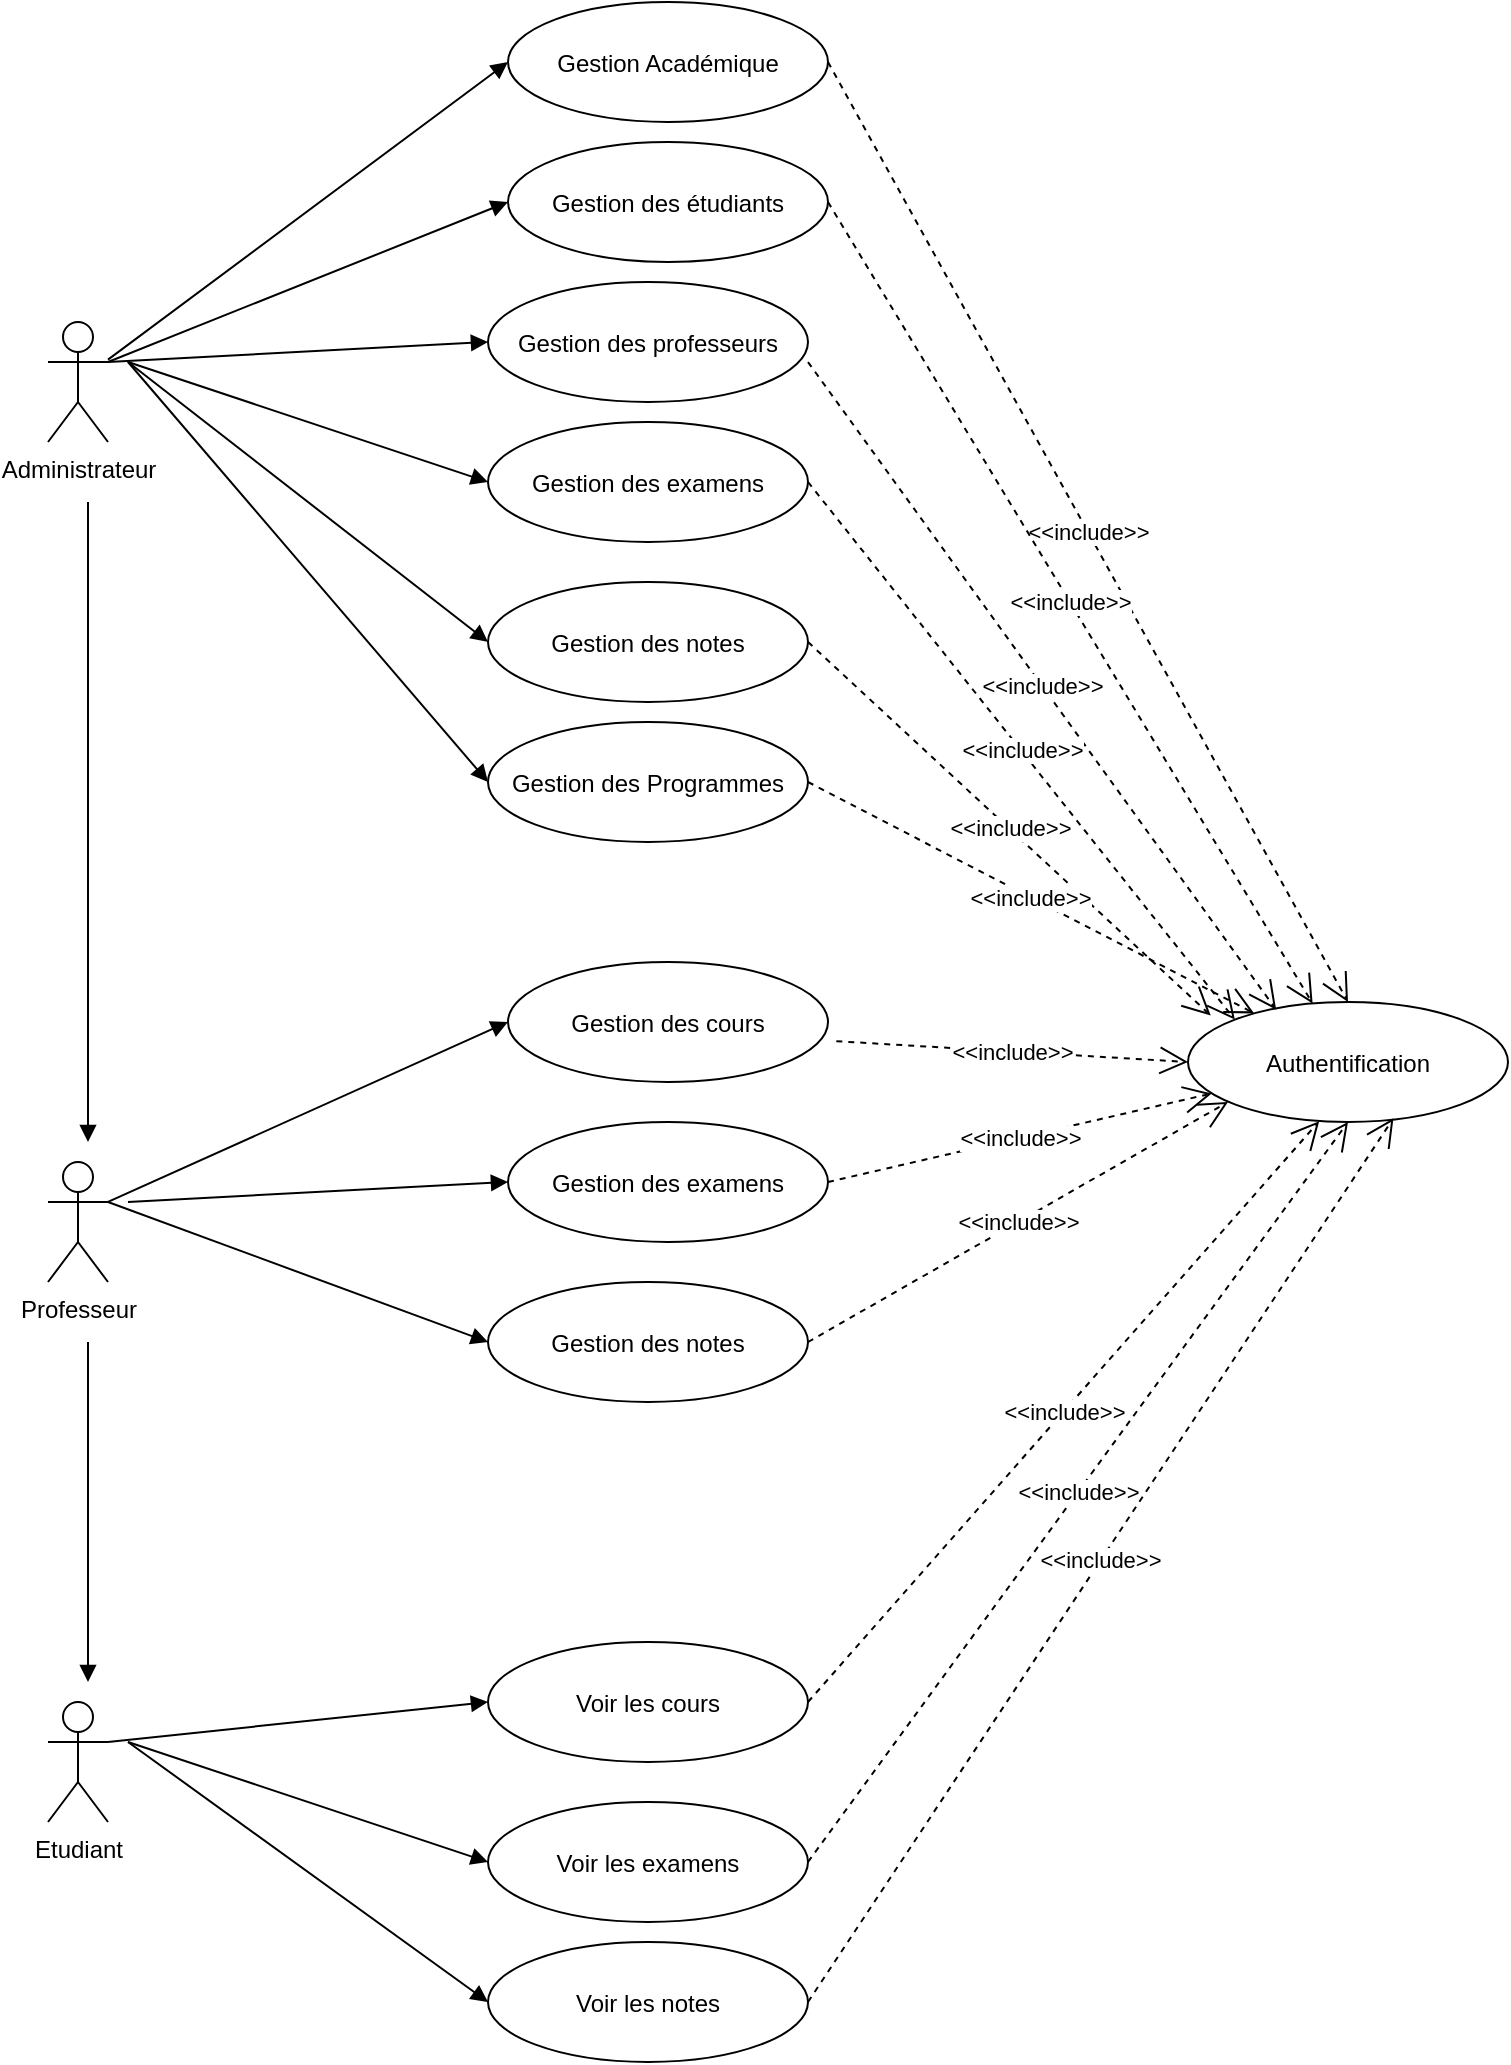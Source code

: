 <mxfile version="24.6.4" type="github">
  <diagram name="Page-1" id="ukoN5H4fn96m-dexxANL">
    <mxGraphModel dx="1600" dy="609" grid="1" gridSize="10" guides="1" tooltips="1" connect="1" arrows="1" fold="1" page="1" pageScale="1" pageWidth="850" pageHeight="1100" math="0" shadow="0">
      <root>
        <mxCell id="0" />
        <mxCell id="1" parent="0" />
        <mxCell id="vJdnkZP15XW9eH7DNpHB-1" value="Administrateur" style="shape=umlActor;verticalLabelPosition=bottom;verticalAlign=top;html=1;" parent="1" vertex="1">
          <mxGeometry x="60" y="190" width="30" height="60" as="geometry" />
        </mxCell>
        <mxCell id="vJdnkZP15XW9eH7DNpHB-5" value="Professeur" style="shape=umlActor;verticalLabelPosition=bottom;verticalAlign=top;html=1;" parent="1" vertex="1">
          <mxGeometry x="60" y="610" width="30" height="60" as="geometry" />
        </mxCell>
        <mxCell id="vJdnkZP15XW9eH7DNpHB-6" value="Etudiant" style="shape=umlActor;verticalLabelPosition=bottom;verticalAlign=top;html=1;" parent="1" vertex="1">
          <mxGeometry x="60" y="880" width="30" height="60" as="geometry" />
        </mxCell>
        <mxCell id="vJdnkZP15XW9eH7DNpHB-12" value="Gestion des étudiants" style="ellipse;strokeColor=#000000;" parent="1" vertex="1">
          <mxGeometry x="290" y="100" width="160" height="60" as="geometry" />
        </mxCell>
        <mxCell id="vJdnkZP15XW9eH7DNpHB-13" value="Gestion des professeurs" style="ellipse;strokeColor=#000000;" parent="1" vertex="1">
          <mxGeometry x="280" y="170" width="160" height="60" as="geometry" />
        </mxCell>
        <mxCell id="vJdnkZP15XW9eH7DNpHB-14" value="Gestion Académique" style="ellipse;strokeColor=#000000;" parent="1" vertex="1">
          <mxGeometry x="290" y="30" width="160" height="60" as="geometry" />
        </mxCell>
        <mxCell id="vJdnkZP15XW9eH7DNpHB-15" value="Gestion des examens" style="ellipse;strokeColor=#000000;" parent="1" vertex="1">
          <mxGeometry x="280" y="240" width="160" height="60" as="geometry" />
        </mxCell>
        <mxCell id="vJdnkZP15XW9eH7DNpHB-16" value="Gestion des notes" style="ellipse;strokeColor=#000000;" parent="1" vertex="1">
          <mxGeometry x="280" y="320" width="160" height="60" as="geometry" />
        </mxCell>
        <mxCell id="vJdnkZP15XW9eH7DNpHB-17" value="Gestion des Programmes" style="ellipse;strokeColor=#000000;" parent="1" vertex="1">
          <mxGeometry x="280" y="390" width="160" height="60" as="geometry" />
        </mxCell>
        <mxCell id="vJdnkZP15XW9eH7DNpHB-18" value="Gestion des notes" style="ellipse;strokeColor=#000000;" parent="1" vertex="1">
          <mxGeometry x="280" y="670" width="160" height="60" as="geometry" />
        </mxCell>
        <mxCell id="vJdnkZP15XW9eH7DNpHB-19" value="Gestion des examens" style="ellipse;strokeColor=#000000;" parent="1" vertex="1">
          <mxGeometry x="290" y="590" width="160" height="60" as="geometry" />
        </mxCell>
        <mxCell id="vJdnkZP15XW9eH7DNpHB-20" value="Gestion des cours" style="ellipse;strokeColor=#000000;" parent="1" vertex="1">
          <mxGeometry x="290" y="510" width="160" height="60" as="geometry" />
        </mxCell>
        <mxCell id="vJdnkZP15XW9eH7DNpHB-21" value="Voir les notes" style="ellipse;strokeColor=#000000;" parent="1" vertex="1">
          <mxGeometry x="280" y="1000" width="160" height="60" as="geometry" />
        </mxCell>
        <mxCell id="vJdnkZP15XW9eH7DNpHB-22" value="Voir les examens" style="ellipse;strokeColor=#000000;" parent="1" vertex="1">
          <mxGeometry x="280" y="930" width="160" height="60" as="geometry" />
        </mxCell>
        <mxCell id="vJdnkZP15XW9eH7DNpHB-23" value="Voir les cours" style="ellipse;strokeColor=#000000;" parent="1" vertex="1">
          <mxGeometry x="280" y="850" width="160" height="60" as="geometry" />
        </mxCell>
        <mxCell id="vJdnkZP15XW9eH7DNpHB-24" value="Authentification" style="ellipse;strokeColor=#000000;" parent="1" vertex="1">
          <mxGeometry x="630" y="530" width="160" height="60" as="geometry" />
        </mxCell>
        <mxCell id="vJdnkZP15XW9eH7DNpHB-25" value="&amp;lt;&amp;lt;include&amp;gt;&amp;gt;" style="endArrow=open;endSize=12;dashed=1;html=1;rounded=0;exitX=1;exitY=0.5;exitDx=0;exitDy=0;entryX=0.5;entryY=0;entryDx=0;entryDy=0;" parent="1" source="vJdnkZP15XW9eH7DNpHB-14" target="vJdnkZP15XW9eH7DNpHB-24" edge="1">
          <mxGeometry width="160" relative="1" as="geometry">
            <mxPoint x="450" y="320" as="sourcePoint" />
            <mxPoint x="610" y="320" as="targetPoint" />
            <mxPoint as="offset" />
          </mxGeometry>
        </mxCell>
        <mxCell id="vJdnkZP15XW9eH7DNpHB-28" value="&amp;lt;&amp;lt;include&amp;gt;&amp;gt;" style="endArrow=open;endSize=12;dashed=1;html=1;rounded=0;exitX=1;exitY=0.5;exitDx=0;exitDy=0;" parent="1" source="vJdnkZP15XW9eH7DNpHB-12" target="vJdnkZP15XW9eH7DNpHB-24" edge="1">
          <mxGeometry width="160" relative="1" as="geometry">
            <mxPoint x="360" y="470" as="sourcePoint" />
            <mxPoint x="520" y="470" as="targetPoint" />
          </mxGeometry>
        </mxCell>
        <mxCell id="vJdnkZP15XW9eH7DNpHB-29" value="&amp;lt;&amp;lt;include&amp;gt;&amp;gt;" style="endArrow=open;endSize=12;dashed=1;html=1;rounded=0;entryX=0.088;entryY=0.231;entryDx=0;entryDy=0;entryPerimeter=0;exitX=1;exitY=0.667;exitDx=0;exitDy=0;exitPerimeter=0;" parent="1" source="vJdnkZP15XW9eH7DNpHB-13" edge="1">
          <mxGeometry width="160" relative="1" as="geometry">
            <mxPoint x="470" y="270" as="sourcePoint" />
            <mxPoint x="674.08" y="533.84" as="targetPoint" />
          </mxGeometry>
        </mxCell>
        <mxCell id="vJdnkZP15XW9eH7DNpHB-30" value="&amp;lt;&amp;lt;include&amp;gt;&amp;gt;" style="endArrow=open;endSize=12;dashed=1;html=1;rounded=0;entryX=0;entryY=0;entryDx=0;entryDy=0;exitX=1;exitY=0.5;exitDx=0;exitDy=0;" parent="1" source="vJdnkZP15XW9eH7DNpHB-15" target="vJdnkZP15XW9eH7DNpHB-24" edge="1">
          <mxGeometry width="160" relative="1" as="geometry">
            <mxPoint x="360" y="470" as="sourcePoint" />
            <mxPoint x="520" y="470" as="targetPoint" />
          </mxGeometry>
        </mxCell>
        <mxCell id="vJdnkZP15XW9eH7DNpHB-31" value="&amp;lt;&amp;lt;include&amp;gt;&amp;gt;" style="endArrow=open;endSize=12;dashed=1;html=1;rounded=0;entryX=0.071;entryY=0.112;entryDx=0;entryDy=0;entryPerimeter=0;exitX=1;exitY=0.5;exitDx=0;exitDy=0;" parent="1" source="vJdnkZP15XW9eH7DNpHB-16" target="vJdnkZP15XW9eH7DNpHB-24" edge="1">
          <mxGeometry width="160" relative="1" as="geometry">
            <mxPoint x="360" y="330" as="sourcePoint" />
            <mxPoint x="520" y="330" as="targetPoint" />
          </mxGeometry>
        </mxCell>
        <mxCell id="vJdnkZP15XW9eH7DNpHB-32" value="&amp;lt;&amp;lt;include&amp;gt;&amp;gt;" style="endArrow=open;endSize=12;dashed=1;html=1;rounded=0;exitX=1;exitY=0.5;exitDx=0;exitDy=0;" parent="1" source="vJdnkZP15XW9eH7DNpHB-17" target="vJdnkZP15XW9eH7DNpHB-24" edge="1">
          <mxGeometry width="160" relative="1" as="geometry">
            <mxPoint x="360" y="330" as="sourcePoint" />
            <mxPoint x="630" y="540" as="targetPoint" />
          </mxGeometry>
        </mxCell>
        <mxCell id="vJdnkZP15XW9eH7DNpHB-33" value="&amp;lt;&amp;lt;include&amp;gt;&amp;gt;" style="endArrow=open;endSize=12;dashed=1;html=1;rounded=0;entryX=0;entryY=0.5;entryDx=0;entryDy=0;exitX=1.026;exitY=0.66;exitDx=0;exitDy=0;exitPerimeter=0;" parent="1" source="vJdnkZP15XW9eH7DNpHB-20" target="vJdnkZP15XW9eH7DNpHB-24" edge="1">
          <mxGeometry width="160" relative="1" as="geometry">
            <mxPoint x="360" y="610" as="sourcePoint" />
            <mxPoint x="520" y="610" as="targetPoint" />
          </mxGeometry>
        </mxCell>
        <mxCell id="vJdnkZP15XW9eH7DNpHB-34" value="&amp;lt;&amp;lt;include&amp;gt;&amp;gt;" style="endArrow=open;endSize=12;dashed=1;html=1;rounded=0;exitX=1;exitY=0.5;exitDx=0;exitDy=0;" parent="1" source="vJdnkZP15XW9eH7DNpHB-19" target="vJdnkZP15XW9eH7DNpHB-24" edge="1">
          <mxGeometry width="160" relative="1" as="geometry">
            <mxPoint x="360" y="610" as="sourcePoint" />
            <mxPoint x="520" y="610" as="targetPoint" />
          </mxGeometry>
        </mxCell>
        <mxCell id="vJdnkZP15XW9eH7DNpHB-35" value="&amp;lt;&amp;lt;include&amp;gt;&amp;gt;" style="endArrow=open;endSize=12;dashed=1;html=1;rounded=0;exitX=1;exitY=0.5;exitDx=0;exitDy=0;entryX=0.125;entryY=0.833;entryDx=0;entryDy=0;entryPerimeter=0;" parent="1" source="vJdnkZP15XW9eH7DNpHB-18" target="vJdnkZP15XW9eH7DNpHB-24" edge="1">
          <mxGeometry width="160" relative="1" as="geometry">
            <mxPoint x="360" y="610" as="sourcePoint" />
            <mxPoint x="640" y="590" as="targetPoint" />
          </mxGeometry>
        </mxCell>
        <mxCell id="vJdnkZP15XW9eH7DNpHB-36" value="&amp;lt;&amp;lt;include&amp;gt;&amp;gt;" style="endArrow=open;endSize=12;dashed=1;html=1;rounded=0;entryX=0.41;entryY=0.993;entryDx=0;entryDy=0;entryPerimeter=0;exitX=1;exitY=0.5;exitDx=0;exitDy=0;" parent="1" source="vJdnkZP15XW9eH7DNpHB-23" target="vJdnkZP15XW9eH7DNpHB-24" edge="1">
          <mxGeometry width="160" relative="1" as="geometry">
            <mxPoint x="360" y="760" as="sourcePoint" />
            <mxPoint x="520" y="760" as="targetPoint" />
          </mxGeometry>
        </mxCell>
        <mxCell id="vJdnkZP15XW9eH7DNpHB-37" value="&amp;lt;&amp;lt;include&amp;gt;&amp;gt;" style="endArrow=open;endSize=12;dashed=1;html=1;rounded=0;entryX=0.5;entryY=1;entryDx=0;entryDy=0;exitX=1;exitY=0.5;exitDx=0;exitDy=0;" parent="1" source="vJdnkZP15XW9eH7DNpHB-22" target="vJdnkZP15XW9eH7DNpHB-24" edge="1">
          <mxGeometry width="160" relative="1" as="geometry">
            <mxPoint x="360" y="760" as="sourcePoint" />
            <mxPoint x="520" y="760" as="targetPoint" />
          </mxGeometry>
        </mxCell>
        <mxCell id="vJdnkZP15XW9eH7DNpHB-38" value="&amp;lt;&amp;lt;include&amp;gt;&amp;gt;" style="endArrow=open;endSize=12;dashed=1;html=1;rounded=0;entryX=0.642;entryY=0.969;entryDx=0;entryDy=0;entryPerimeter=0;exitX=1;exitY=0.5;exitDx=0;exitDy=0;" parent="1" source="vJdnkZP15XW9eH7DNpHB-21" target="vJdnkZP15XW9eH7DNpHB-24" edge="1">
          <mxGeometry width="160" relative="1" as="geometry">
            <mxPoint x="360" y="1040" as="sourcePoint" />
            <mxPoint x="520" y="1040" as="targetPoint" />
          </mxGeometry>
        </mxCell>
        <mxCell id="vJdnkZP15XW9eH7DNpHB-43" value="" style="html=1;verticalAlign=bottom;endArrow=block;curved=0;rounded=0;entryX=0;entryY=0.5;entryDx=0;entryDy=0;" parent="1" source="vJdnkZP15XW9eH7DNpHB-1" target="vJdnkZP15XW9eH7DNpHB-14" edge="1">
          <mxGeometry width="80" relative="1" as="geometry">
            <mxPoint y="330" as="sourcePoint" />
            <mxPoint x="80" y="330" as="targetPoint" />
          </mxGeometry>
        </mxCell>
        <mxCell id="vJdnkZP15XW9eH7DNpHB-44" value="" style="html=1;verticalAlign=bottom;endArrow=block;curved=0;rounded=0;entryX=0;entryY=0.5;entryDx=0;entryDy=0;exitX=1;exitY=0.333;exitDx=0;exitDy=0;exitPerimeter=0;" parent="1" source="vJdnkZP15XW9eH7DNpHB-1" target="vJdnkZP15XW9eH7DNpHB-12" edge="1">
          <mxGeometry width="80" relative="1" as="geometry">
            <mxPoint y="330" as="sourcePoint" />
            <mxPoint x="80" y="330" as="targetPoint" />
          </mxGeometry>
        </mxCell>
        <mxCell id="vJdnkZP15XW9eH7DNpHB-45" value="" style="html=1;verticalAlign=bottom;endArrow=block;curved=0;rounded=0;entryX=0;entryY=0.5;entryDx=0;entryDy=0;exitX=1;exitY=0.333;exitDx=0;exitDy=0;exitPerimeter=0;" parent="1" source="vJdnkZP15XW9eH7DNpHB-1" target="vJdnkZP15XW9eH7DNpHB-13" edge="1">
          <mxGeometry width="80" relative="1" as="geometry">
            <mxPoint y="330" as="sourcePoint" />
            <mxPoint x="80" y="330" as="targetPoint" />
          </mxGeometry>
        </mxCell>
        <mxCell id="vJdnkZP15XW9eH7DNpHB-46" value="" style="html=1;verticalAlign=bottom;endArrow=block;curved=0;rounded=0;entryX=0;entryY=0.5;entryDx=0;entryDy=0;" parent="1" target="vJdnkZP15XW9eH7DNpHB-15" edge="1">
          <mxGeometry width="80" relative="1" as="geometry">
            <mxPoint x="100" y="210" as="sourcePoint" />
            <mxPoint x="80" y="330" as="targetPoint" />
          </mxGeometry>
        </mxCell>
        <mxCell id="vJdnkZP15XW9eH7DNpHB-47" value="" style="html=1;verticalAlign=bottom;endArrow=block;curved=0;rounded=0;entryX=0;entryY=0.5;entryDx=0;entryDy=0;" parent="1" target="vJdnkZP15XW9eH7DNpHB-16" edge="1">
          <mxGeometry width="80" relative="1" as="geometry">
            <mxPoint x="100" y="210" as="sourcePoint" />
            <mxPoint x="80" y="330" as="targetPoint" />
          </mxGeometry>
        </mxCell>
        <mxCell id="vJdnkZP15XW9eH7DNpHB-48" value="" style="html=1;verticalAlign=bottom;endArrow=block;curved=0;rounded=0;entryX=0;entryY=0.5;entryDx=0;entryDy=0;" parent="1" target="vJdnkZP15XW9eH7DNpHB-17" edge="1">
          <mxGeometry width="80" relative="1" as="geometry">
            <mxPoint x="100" y="210" as="sourcePoint" />
            <mxPoint x="80" y="470" as="targetPoint" />
          </mxGeometry>
        </mxCell>
        <mxCell id="vJdnkZP15XW9eH7DNpHB-49" value="" style="html=1;verticalAlign=bottom;endArrow=block;curved=0;rounded=0;entryX=0;entryY=0.5;entryDx=0;entryDy=0;exitX=1;exitY=0.333;exitDx=0;exitDy=0;exitPerimeter=0;" parent="1" source="vJdnkZP15XW9eH7DNpHB-5" target="vJdnkZP15XW9eH7DNpHB-20" edge="1">
          <mxGeometry width="80" relative="1" as="geometry">
            <mxPoint y="610" as="sourcePoint" />
            <mxPoint x="80" y="610" as="targetPoint" />
          </mxGeometry>
        </mxCell>
        <mxCell id="vJdnkZP15XW9eH7DNpHB-50" value="" style="html=1;verticalAlign=bottom;endArrow=block;curved=0;rounded=0;entryX=0;entryY=0.5;entryDx=0;entryDy=0;" parent="1" target="vJdnkZP15XW9eH7DNpHB-19" edge="1">
          <mxGeometry width="80" relative="1" as="geometry">
            <mxPoint x="100" y="630" as="sourcePoint" />
            <mxPoint x="80" y="610" as="targetPoint" />
          </mxGeometry>
        </mxCell>
        <mxCell id="vJdnkZP15XW9eH7DNpHB-52" value="" style="html=1;verticalAlign=bottom;endArrow=block;curved=0;rounded=0;entryX=0;entryY=0.5;entryDx=0;entryDy=0;" parent="1" target="vJdnkZP15XW9eH7DNpHB-18" edge="1">
          <mxGeometry width="80" relative="1" as="geometry">
            <mxPoint x="90" y="630" as="sourcePoint" />
            <mxPoint x="80" y="610" as="targetPoint" />
          </mxGeometry>
        </mxCell>
        <mxCell id="vJdnkZP15XW9eH7DNpHB-53" value="" style="html=1;verticalAlign=bottom;endArrow=block;curved=0;rounded=0;entryX=0;entryY=0.5;entryDx=0;entryDy=0;exitX=1;exitY=0.333;exitDx=0;exitDy=0;exitPerimeter=0;" parent="1" source="vJdnkZP15XW9eH7DNpHB-6" target="vJdnkZP15XW9eH7DNpHB-23" edge="1">
          <mxGeometry width="80" relative="1" as="geometry">
            <mxPoint y="900" as="sourcePoint" />
            <mxPoint x="80" y="900" as="targetPoint" />
          </mxGeometry>
        </mxCell>
        <mxCell id="vJdnkZP15XW9eH7DNpHB-54" value="" style="html=1;verticalAlign=bottom;endArrow=block;curved=0;rounded=0;entryX=0;entryY=0.5;entryDx=0;entryDy=0;" parent="1" target="vJdnkZP15XW9eH7DNpHB-22" edge="1">
          <mxGeometry width="80" relative="1" as="geometry">
            <mxPoint x="100" y="900" as="sourcePoint" />
            <mxPoint x="80" y="900" as="targetPoint" />
          </mxGeometry>
        </mxCell>
        <mxCell id="vJdnkZP15XW9eH7DNpHB-55" value="" style="html=1;verticalAlign=bottom;endArrow=block;curved=0;rounded=0;entryX=0;entryY=0.5;entryDx=0;entryDy=0;" parent="1" target="vJdnkZP15XW9eH7DNpHB-21" edge="1">
          <mxGeometry width="80" relative="1" as="geometry">
            <mxPoint x="100" y="900" as="sourcePoint" />
            <mxPoint x="80" y="900" as="targetPoint" />
          </mxGeometry>
        </mxCell>
        <mxCell id="vJdnkZP15XW9eH7DNpHB-56" value="" style="html=1;verticalAlign=bottom;endArrow=block;curved=0;rounded=0;" parent="1" edge="1">
          <mxGeometry width="80" relative="1" as="geometry">
            <mxPoint x="80" y="700" as="sourcePoint" />
            <mxPoint x="80" y="870" as="targetPoint" />
          </mxGeometry>
        </mxCell>
        <mxCell id="vJdnkZP15XW9eH7DNpHB-57" value="" style="html=1;verticalAlign=bottom;endArrow=block;curved=0;rounded=0;" parent="1" edge="1">
          <mxGeometry width="80" relative="1" as="geometry">
            <mxPoint x="80" y="280" as="sourcePoint" />
            <mxPoint x="80" y="600" as="targetPoint" />
          </mxGeometry>
        </mxCell>
      </root>
    </mxGraphModel>
  </diagram>
</mxfile>
